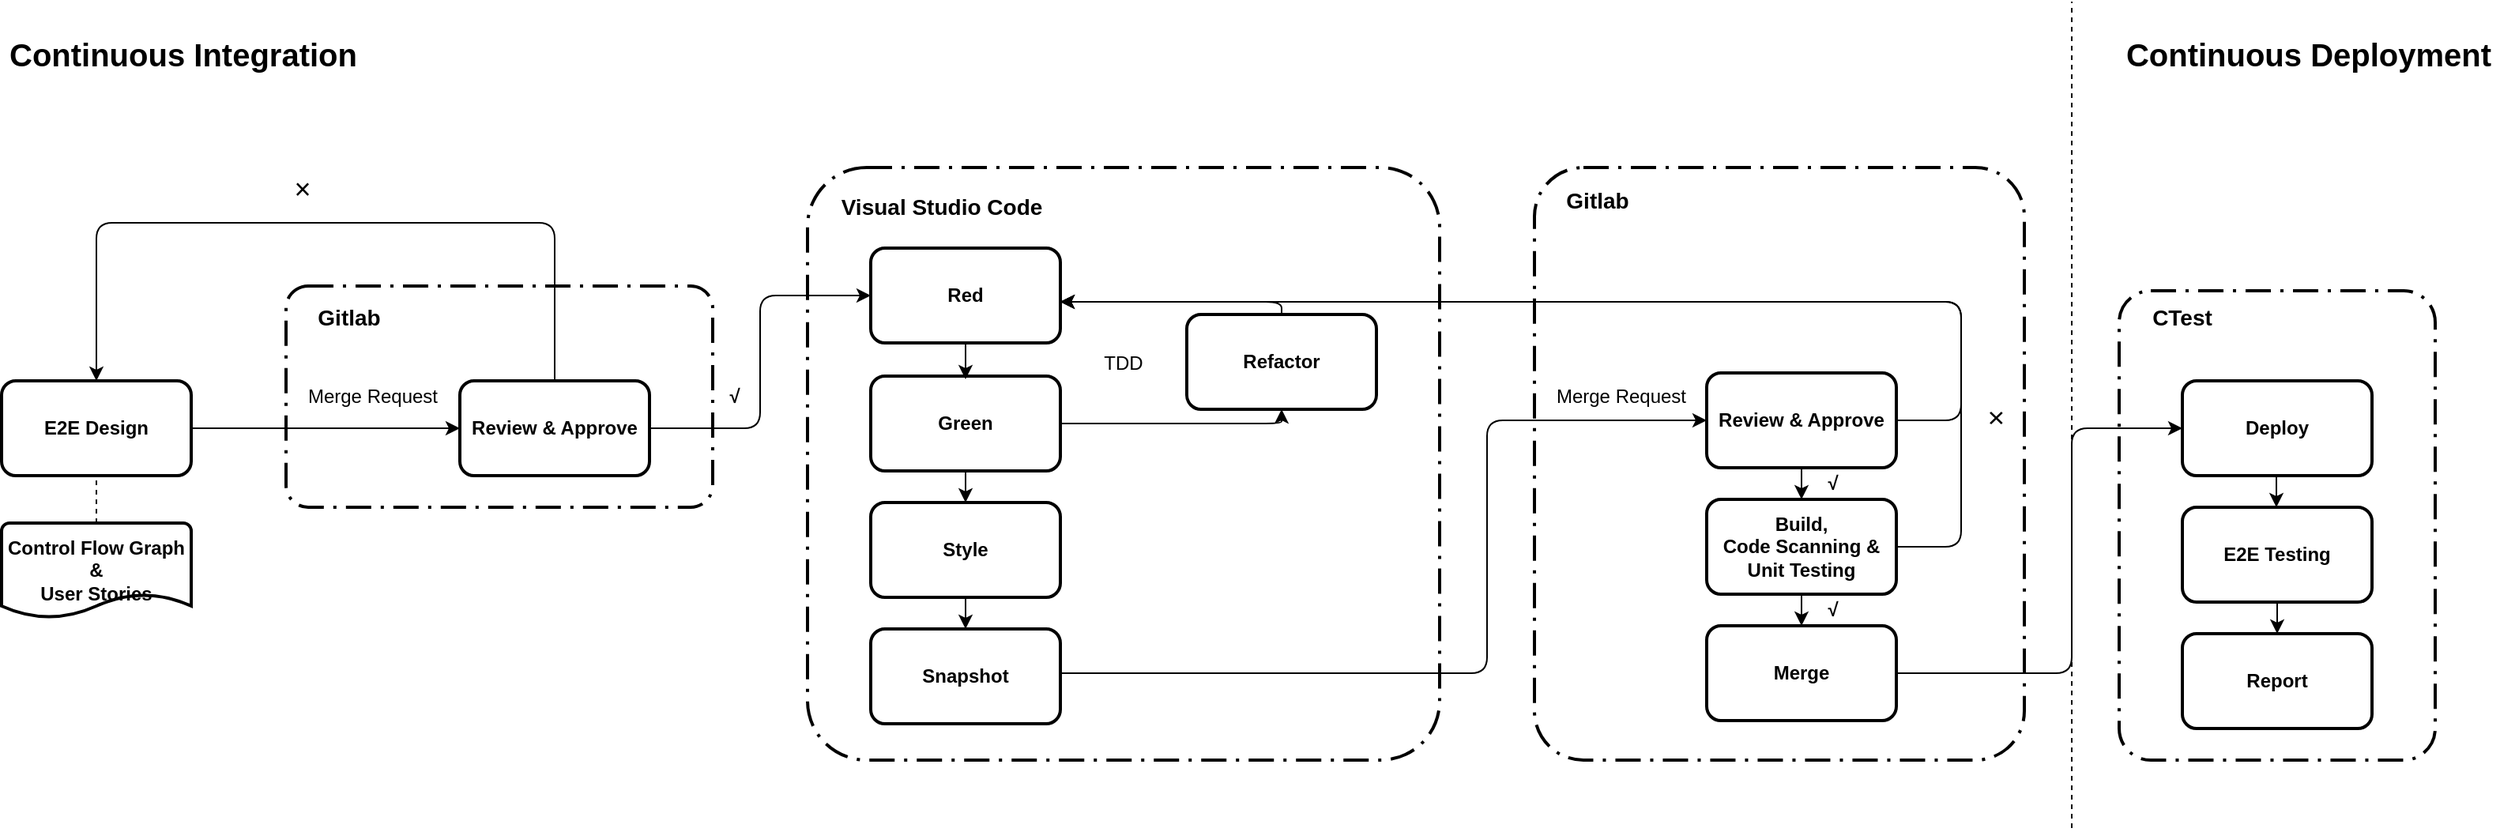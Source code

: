 <mxfile version="14.4.4" type="github" pages="2"><diagram name="第 1 页" id="Mjh7Zq4Q9NWrpGFFPOIU"><mxGraphModel dx="2066" dy="1119" grid="1" gridSize="10" guides="1" tooltips="1" connect="1" arrows="1" fold="1" page="1" pageScale="1" pageWidth="413" pageHeight="291" math="0" shadow="0"><root><mxCell id="0"/><mxCell id="1" parent="0"/><mxCell id="wL68jLW9mCfYWidtdzE7-35" value="" style="rounded=1;arcSize=10;dashed=1;strokeColor=#000000;fillColor=none;gradientColor=none;dashPattern=8 3 1 3;strokeWidth=2;sketch=0;" parent="1" vertex="1"><mxGeometry x="550" y="275" width="400" height="375" as="geometry"/></mxCell><mxCell id="wL68jLW9mCfYWidtdzE7-59" value="" style="rounded=1;arcSize=10;dashed=1;strokeColor=#000000;fillColor=none;gradientColor=none;dashPattern=8 3 1 3;strokeWidth=2;sketch=0;" parent="1" vertex="1"><mxGeometry x="1380" y="353" width="200" height="297" as="geometry"/></mxCell><mxCell id="wL68jLW9mCfYWidtdzE7-33" value="" style="rounded=1;arcSize=10;dashed=1;strokeColor=#000000;fillColor=none;gradientColor=none;dashPattern=8 3 1 3;strokeWidth=2;sketch=0;" parent="1" vertex="1"><mxGeometry x="220" y="350" width="270" height="140" as="geometry"/></mxCell><mxCell id="wL68jLW9mCfYWidtdzE7-45" value="" style="rounded=1;arcSize=10;dashed=1;strokeColor=#000000;fillColor=none;gradientColor=none;dashPattern=8 3 1 3;strokeWidth=2;sketch=0;" parent="1" vertex="1"><mxGeometry x="1010" y="275" width="310" height="375" as="geometry"/></mxCell><mxCell id="7sA82I2yNGj9qkQ9EEGA-17" value="" style="edgeStyle=elbowEdgeStyle;elbow=vertical;endArrow=classic;html=1;exitX=0.5;exitY=0;exitDx=0;exitDy=0;entryX=0.5;entryY=0;entryDx=0;entryDy=0;" parent="1" source="wL68jLW9mCfYWidtdzE7-2" target="7sA82I2yNGj9qkQ9EEGA-32" edge="1"><mxGeometry width="50" height="50" relative="1" as="geometry"><mxPoint x="550" y="410" as="sourcePoint"/><mxPoint x="180" y="410" as="targetPoint"/><Array as="points"><mxPoint x="250" y="310"/></Array></mxGeometry></mxCell><mxCell id="7sA82I2yNGj9qkQ9EEGA-32" value="&lt;b&gt;E2E Design&lt;/b&gt;" style="rounded=1;whiteSpace=wrap;html=1;sketch=0;strokeWidth=2;fillColor=none;" parent="1" vertex="1"><mxGeometry x="40" y="410" width="120" height="60" as="geometry"/></mxCell><mxCell id="wL68jLW9mCfYWidtdzE7-2" value="&lt;b&gt;Review &amp;amp; Approve&lt;/b&gt;" style="rounded=1;whiteSpace=wrap;html=1;sketch=0;strokeWidth=2;fillColor=none;" parent="1" vertex="1"><mxGeometry x="330" y="410" width="120" height="60" as="geometry"/></mxCell><mxCell id="wL68jLW9mCfYWidtdzE7-3" value="Merge Request" style="text;html=1;strokeColor=none;fillColor=none;align=center;verticalAlign=middle;whiteSpace=wrap;rounded=0;sketch=0;" parent="1" vertex="1"><mxGeometry x="230" y="410" width="90" height="20" as="geometry"/></mxCell><mxCell id="wL68jLW9mCfYWidtdzE7-11" value="&lt;font style=&quot;font-size: 18px&quot;&gt;×&lt;/font&gt;" style="text;html=1;align=center;verticalAlign=middle;resizable=0;points=[];autosize=1;" parent="1" vertex="1"><mxGeometry x="215" y="279" width="30" height="20" as="geometry"/></mxCell><mxCell id="wL68jLW9mCfYWidtdzE7-12" value="&lt;b&gt;Green&lt;/b&gt;" style="rounded=1;whiteSpace=wrap;html=1;sketch=0;strokeWidth=2;fillColor=none;" parent="1" vertex="1"><mxGeometry x="590" y="407" width="120" height="60" as="geometry"/></mxCell><mxCell id="wL68jLW9mCfYWidtdzE7-13" value="&lt;b&gt;Refactor&lt;/b&gt;" style="rounded=1;whiteSpace=wrap;html=1;sketch=0;strokeWidth=2;fillColor=none;" parent="1" vertex="1"><mxGeometry x="790" y="368" width="120" height="60" as="geometry"/></mxCell><mxCell id="wL68jLW9mCfYWidtdzE7-16" value="&lt;b&gt;Red&lt;/b&gt;" style="rounded=1;whiteSpace=wrap;html=1;sketch=0;strokeWidth=2;fillColor=none;" parent="1" vertex="1"><mxGeometry x="590" y="326" width="120" height="60" as="geometry"/></mxCell><mxCell id="wL68jLW9mCfYWidtdzE7-18" value="" style="edgeStyle=segmentEdgeStyle;endArrow=classic;html=1;" parent="1" edge="1"><mxGeometry width="50" height="50" relative="1" as="geometry"><mxPoint x="650" y="385" as="sourcePoint"/><mxPoint x="650" y="409" as="targetPoint"/><Array as="points"><mxPoint x="650" y="399"/><mxPoint x="650" y="399"/></Array></mxGeometry></mxCell><mxCell id="wL68jLW9mCfYWidtdzE7-25" value="&lt;b&gt;Build,&lt;br&gt;Code Scanning &amp;amp; Unit Testing&lt;br&gt;&lt;/b&gt;" style="rounded=1;whiteSpace=wrap;html=1;sketch=0;strokeWidth=2;fillColor=none;" parent="1" vertex="1"><mxGeometry x="1119" y="485" width="120" height="60" as="geometry"/></mxCell><mxCell id="wL68jLW9mCfYWidtdzE7-29" value="Merge Request" style="text;html=1;strokeColor=none;fillColor=none;align=center;verticalAlign=middle;whiteSpace=wrap;rounded=0;sketch=0;" parent="1" vertex="1"><mxGeometry x="1020" y="410" width="90" height="20" as="geometry"/></mxCell><mxCell id="wL68jLW9mCfYWidtdzE7-34" value="&lt;b&gt;&lt;font style=&quot;font-size: 14px&quot;&gt;Gitlab&lt;/font&gt;&lt;/b&gt;" style="text;html=1;strokeColor=none;fillColor=none;align=center;verticalAlign=middle;whiteSpace=wrap;rounded=0;sketch=0;" parent="1" vertex="1"><mxGeometry x="240" y="360" width="40" height="20" as="geometry"/></mxCell><mxCell id="wL68jLW9mCfYWidtdzE7-36" value="&lt;b&gt;&lt;font style=&quot;font-size: 14px&quot;&gt;Visual Studio Code&lt;/font&gt;&lt;/b&gt;" style="text;html=1;strokeColor=none;fillColor=none;align=center;verticalAlign=middle;whiteSpace=wrap;rounded=0;sketch=0;" parent="1" vertex="1"><mxGeometry x="570" y="290" width="130" height="20" as="geometry"/></mxCell><mxCell id="wL68jLW9mCfYWidtdzE7-37" value="TDD" style="text;html=1;strokeColor=none;fillColor=none;align=center;verticalAlign=middle;whiteSpace=wrap;rounded=0;sketch=0;" parent="1" vertex="1"><mxGeometry x="730" y="389" width="40" height="20" as="geometry"/></mxCell><mxCell id="wL68jLW9mCfYWidtdzE7-40" value="&lt;b&gt;Review &amp;amp; Approve&lt;/b&gt;" style="rounded=1;whiteSpace=wrap;html=1;sketch=0;strokeWidth=2;fillColor=none;" parent="1" vertex="1"><mxGeometry x="1119" y="405" width="120" height="60" as="geometry"/></mxCell><mxCell id="wL68jLW9mCfYWidtdzE7-41" value="&lt;b&gt;Merge&lt;/b&gt;" style="rounded=1;whiteSpace=wrap;html=1;sketch=0;strokeWidth=2;fillColor=none;" parent="1" vertex="1"><mxGeometry x="1119" y="565" width="120" height="60" as="geometry"/></mxCell><mxCell id="wL68jLW9mCfYWidtdzE7-42" value="" style="endArrow=classic;html=1;exitX=0.5;exitY=1;exitDx=0;exitDy=0;" parent="1" source="wL68jLW9mCfYWidtdzE7-40" target="wL68jLW9mCfYWidtdzE7-25" edge="1"><mxGeometry width="50" height="50" relative="1" as="geometry"><mxPoint x="1389" y="305" as="sourcePoint"/><mxPoint x="1439" y="255" as="targetPoint"/></mxGeometry></mxCell><mxCell id="wL68jLW9mCfYWidtdzE7-44" value="" style="endArrow=classic;html=1;exitX=0.5;exitY=1;exitDx=0;exitDy=0;" parent="1" source="wL68jLW9mCfYWidtdzE7-25" target="wL68jLW9mCfYWidtdzE7-41" edge="1"><mxGeometry width="50" height="50" relative="1" as="geometry"><mxPoint x="1509" y="315" as="sourcePoint"/><mxPoint x="1559" y="265" as="targetPoint"/></mxGeometry></mxCell><mxCell id="wL68jLW9mCfYWidtdzE7-46" value="" style="endArrow=classic;html=1;exitX=1;exitY=0.5;exitDx=0;exitDy=0;entryX=0;entryY=0.5;entryDx=0;entryDy=0;" parent="1" source="7sA82I2yNGj9qkQ9EEGA-32" target="wL68jLW9mCfYWidtdzE7-2" edge="1"><mxGeometry width="50" height="50" relative="1" as="geometry"><mxPoint x="160" y="440" as="sourcePoint"/><mxPoint x="355" y="440" as="targetPoint"/></mxGeometry></mxCell><mxCell id="wL68jLW9mCfYWidtdzE7-51" value="&lt;font style=&quot;font-size: 18px&quot;&gt;×&lt;/font&gt;" style="text;html=1;align=center;verticalAlign=middle;resizable=0;points=[];autosize=1;rotation=90;" parent="1" vertex="1"><mxGeometry x="1287" y="423" width="30" height="20" as="geometry"/></mxCell><mxCell id="wL68jLW9mCfYWidtdzE7-52" value="&lt;b&gt;&lt;font style=&quot;font-size: 14px&quot;&gt;Gitlab&lt;/font&gt;&lt;/b&gt;" style="text;html=1;strokeColor=none;fillColor=none;align=center;verticalAlign=middle;whiteSpace=wrap;rounded=0;sketch=0;" parent="1" vertex="1"><mxGeometry x="1030" y="286" width="40" height="20" as="geometry"/></mxCell><mxCell id="wL68jLW9mCfYWidtdzE7-53" value="&lt;b&gt;E2E Testing&lt;/b&gt;" style="rounded=1;whiteSpace=wrap;html=1;sketch=0;strokeWidth=2;fillColor=none;" parent="1" vertex="1"><mxGeometry x="1420" y="490" width="120" height="60" as="geometry"/></mxCell><mxCell id="wL68jLW9mCfYWidtdzE7-54" value="&lt;b&gt;Deploy&lt;/b&gt;" style="rounded=1;whiteSpace=wrap;html=1;sketch=0;strokeWidth=2;fillColor=none;" parent="1" vertex="1"><mxGeometry x="1420" y="410" width="120" height="60" as="geometry"/></mxCell><mxCell id="wL68jLW9mCfYWidtdzE7-55" value="&lt;b&gt;&lt;font style=&quot;font-size: 12px&quot;&gt;√&lt;/font&gt;&lt;/b&gt;" style="text;html=1;strokeColor=none;fillColor=none;align=center;verticalAlign=middle;whiteSpace=wrap;rounded=0;sketch=0;" parent="1" vertex="1"><mxGeometry x="1179" y="465" width="40" height="20" as="geometry"/></mxCell><mxCell id="wL68jLW9mCfYWidtdzE7-56" value="&lt;b&gt;&lt;font style=&quot;font-size: 12px&quot;&gt;√&lt;/font&gt;&lt;/b&gt;" style="text;html=1;strokeColor=none;fillColor=none;align=center;verticalAlign=middle;whiteSpace=wrap;rounded=0;sketch=0;" parent="1" vertex="1"><mxGeometry x="1179" y="545" width="40" height="20" as="geometry"/></mxCell><mxCell id="wL68jLW9mCfYWidtdzE7-60" value="&lt;b&gt;&lt;font style=&quot;font-size: 14px&quot;&gt;CTest&lt;/font&gt;&lt;/b&gt;" style="text;html=1;strokeColor=none;fillColor=none;align=center;verticalAlign=middle;whiteSpace=wrap;rounded=0;sketch=0;" parent="1" vertex="1"><mxGeometry x="1400" y="360" width="40" height="20" as="geometry"/></mxCell><mxCell id="wL68jLW9mCfYWidtdzE7-63" value="&lt;font style=&quot;font-size: 20px&quot;&gt;&lt;b&gt;Continuous Integration&lt;/b&gt;&lt;/font&gt;" style="text;html=1;strokeColor=none;fillColor=none;align=center;verticalAlign=middle;whiteSpace=wrap;rounded=0;sketch=0;" parent="1" vertex="1"><mxGeometry x="40" y="193" width="230" height="20" as="geometry"/></mxCell><mxCell id="wL68jLW9mCfYWidtdzE7-64" value="&lt;font style=&quot;font-size: 20px&quot;&gt;&lt;b&gt;Continuous Deployment&lt;/b&gt;&lt;/font&gt;" style="text;html=1;strokeColor=none;fillColor=none;align=center;verticalAlign=middle;whiteSpace=wrap;rounded=0;sketch=0;" parent="1" vertex="1"><mxGeometry x="1380" y="193" width="240" height="20" as="geometry"/></mxCell><mxCell id="wL68jLW9mCfYWidtdzE7-65" value="" style="endArrow=classic;html=1;" parent="1" edge="1"><mxGeometry width="50" height="50" relative="1" as="geometry"><mxPoint x="1479.5" y="470" as="sourcePoint"/><mxPoint x="1479.5" y="490" as="targetPoint"/><Array as="points"/></mxGeometry></mxCell><mxCell id="wL68jLW9mCfYWidtdzE7-66" value="" style="edgeStyle=elbowEdgeStyle;elbow=horizontal;endArrow=classic;html=1;exitX=1;exitY=0.5;exitDx=0;exitDy=0;entryX=0;entryY=0.5;entryDx=0;entryDy=0;" parent="1" source="wL68jLW9mCfYWidtdzE7-2" target="wL68jLW9mCfYWidtdzE7-16" edge="1"><mxGeometry width="50" height="50" relative="1" as="geometry"><mxPoint x="500" y="470" as="sourcePoint"/><mxPoint x="550" y="420" as="targetPoint"/></mxGeometry></mxCell><mxCell id="wL68jLW9mCfYWidtdzE7-67" value="&lt;b&gt;&lt;font style=&quot;font-size: 12px&quot;&gt;√&lt;/font&gt;&lt;/b&gt;" style="text;html=1;strokeColor=none;fillColor=none;align=center;verticalAlign=middle;whiteSpace=wrap;rounded=0;sketch=0;" parent="1" vertex="1"><mxGeometry x="484" y="410" width="40" height="20" as="geometry"/></mxCell><mxCell id="wL68jLW9mCfYWidtdzE7-73" value="" style="edgeStyle=segmentEdgeStyle;endArrow=classic;html=1;entryX=0.5;entryY=1;entryDx=0;entryDy=0;exitX=1;exitY=0.5;exitDx=0;exitDy=0;" parent="1" source="wL68jLW9mCfYWidtdzE7-12" target="wL68jLW9mCfYWidtdzE7-13" edge="1"><mxGeometry width="50" height="50" relative="1" as="geometry"><mxPoint x="820" y="580" as="sourcePoint"/><mxPoint x="870" y="530" as="targetPoint"/></mxGeometry></mxCell><mxCell id="wL68jLW9mCfYWidtdzE7-74" value="&lt;b&gt;Style&lt;/b&gt;" style="rounded=1;whiteSpace=wrap;html=1;sketch=0;strokeWidth=2;fillColor=none;" parent="1" vertex="1"><mxGeometry x="590" y="487" width="120" height="60" as="geometry"/></mxCell><mxCell id="wL68jLW9mCfYWidtdzE7-76" value="&lt;b&gt;Snapshot&lt;/b&gt;" style="rounded=1;whiteSpace=wrap;html=1;sketch=0;strokeWidth=2;fillColor=none;" parent="1" vertex="1"><mxGeometry x="590" y="567" width="120" height="60" as="geometry"/></mxCell><mxCell id="wL68jLW9mCfYWidtdzE7-82" value="" style="edgeStyle=segmentEdgeStyle;endArrow=classic;html=1;" parent="1" edge="1"><mxGeometry width="50" height="50" relative="1" as="geometry"><mxPoint x="650" y="467" as="sourcePoint"/><mxPoint x="650" y="487" as="targetPoint"/><Array as="points"><mxPoint x="650" y="487"/></Array></mxGeometry></mxCell><mxCell id="wL68jLW9mCfYWidtdzE7-84" value="" style="edgeStyle=segmentEdgeStyle;endArrow=classic;html=1;exitX=0.5;exitY=1;exitDx=0;exitDy=0;" parent="1" source="wL68jLW9mCfYWidtdzE7-74" edge="1"><mxGeometry width="50" height="50" relative="1" as="geometry"><mxPoint x="660" y="547" as="sourcePoint"/><mxPoint x="650" y="567" as="targetPoint"/><Array as="points"><mxPoint x="650" y="567"/></Array></mxGeometry></mxCell><mxCell id="wL68jLW9mCfYWidtdzE7-85" value="" style="edgeStyle=elbowEdgeStyle;elbow=horizontal;endArrow=classic;html=1;" parent="1" target="wL68jLW9mCfYWidtdzE7-40" edge="1"><mxGeometry width="50" height="50" relative="1" as="geometry"><mxPoint x="710" y="595" as="sourcePoint"/><mxPoint x="860" y="580" as="targetPoint"/><Array as="points"><mxPoint x="980" y="520"/></Array></mxGeometry></mxCell><mxCell id="wL68jLW9mCfYWidtdzE7-86" value="" style="edgeStyle=elbowEdgeStyle;elbow=horizontal;endArrow=classic;html=1;exitX=1;exitY=0.5;exitDx=0;exitDy=0;" parent="1" source="wL68jLW9mCfYWidtdzE7-40" edge="1"><mxGeometry width="50" height="50" relative="1" as="geometry"><mxPoint x="1300" y="450" as="sourcePoint"/><mxPoint x="710" y="360" as="targetPoint"/><Array as="points"><mxPoint x="1280" y="420"/></Array></mxGeometry></mxCell><mxCell id="wL68jLW9mCfYWidtdzE7-87" value="" style="edgeStyle=elbowEdgeStyle;elbow=horizontal;endArrow=classic;html=1;exitX=1;exitY=0.5;exitDx=0;exitDy=0;" parent="1" source="wL68jLW9mCfYWidtdzE7-25" edge="1"><mxGeometry width="50" height="50" relative="1" as="geometry"><mxPoint x="1250" y="450" as="sourcePoint"/><mxPoint x="710" y="360" as="targetPoint"/><Array as="points"><mxPoint x="1280" y="440"/></Array></mxGeometry></mxCell><mxCell id="wL68jLW9mCfYWidtdzE7-88" value="" style="edgeStyle=elbowEdgeStyle;elbow=horizontal;endArrow=classic;html=1;exitX=1;exitY=0.5;exitDx=0;exitDy=0;entryX=0;entryY=0.5;entryDx=0;entryDy=0;" parent="1" source="wL68jLW9mCfYWidtdzE7-41" target="wL68jLW9mCfYWidtdzE7-54" edge="1"><mxGeometry width="50" height="50" relative="1" as="geometry"><mxPoint x="1290" y="620" as="sourcePoint"/><mxPoint x="1340" y="570" as="targetPoint"/><Array as="points"><mxPoint x="1350" y="520"/></Array></mxGeometry></mxCell><mxCell id="wL68jLW9mCfYWidtdzE7-89" value="&lt;b&gt;Report&lt;/b&gt;" style="rounded=1;whiteSpace=wrap;html=1;sketch=0;strokeWidth=2;fillColor=none;" parent="1" vertex="1"><mxGeometry x="1420" y="570" width="120" height="60" as="geometry"/></mxCell><mxCell id="wL68jLW9mCfYWidtdzE7-90" value="" style="endArrow=classic;html=1;exitX=0.5;exitY=1;exitDx=0;exitDy=0;" parent="1" source="wL68jLW9mCfYWidtdzE7-53" target="wL68jLW9mCfYWidtdzE7-89" edge="1"><mxGeometry width="50" height="50" relative="1" as="geometry"><mxPoint x="1489.5" y="480" as="sourcePoint"/><mxPoint x="1489.5" y="500" as="targetPoint"/><Array as="points"/></mxGeometry></mxCell><mxCell id="wL68jLW9mCfYWidtdzE7-91" value="" style="endArrow=none;dashed=1;html=1;" parent="1" edge="1"><mxGeometry width="50" height="50" relative="1" as="geometry"><mxPoint x="1350" y="693" as="sourcePoint"/><mxPoint x="1350" y="170" as="targetPoint"/></mxGeometry></mxCell><mxCell id="wL68jLW9mCfYWidtdzE7-97" value="" style="edgeStyle=segmentEdgeStyle;endArrow=classic;html=1;entryX=1;entryY=0.5;entryDx=0;entryDy=0;exitX=0.5;exitY=0;exitDx=0;exitDy=0;" parent="1" source="wL68jLW9mCfYWidtdzE7-13" edge="1"><mxGeometry width="50" height="50" relative="1" as="geometry"><mxPoint x="850" y="365" as="sourcePoint"/><mxPoint x="710" y="360" as="targetPoint"/><Array as="points"><mxPoint x="850" y="360"/></Array></mxGeometry></mxCell><mxCell id="feBZo_a4GNZDvNxQ1sP--1" value="&lt;b&gt;Control Flow Graph &amp;amp;&lt;br&gt;User Stories&lt;/b&gt;" style="strokeWidth=2;html=1;shape=mxgraph.flowchart.document2;whiteSpace=wrap;size=0.25;" vertex="1" parent="1"><mxGeometry x="40" y="500" width="120" height="60" as="geometry"/></mxCell><mxCell id="feBZo_a4GNZDvNxQ1sP--2" value="" style="endArrow=none;dashed=1;html=1;entryX=0.5;entryY=1;entryDx=0;entryDy=0;" edge="1" parent="1" source="feBZo_a4GNZDvNxQ1sP--1" target="7sA82I2yNGj9qkQ9EEGA-32"><mxGeometry width="50" height="50" relative="1" as="geometry"><mxPoint x="300" y="650" as="sourcePoint"/><mxPoint x="350" y="600" as="targetPoint"/></mxGeometry></mxCell></root></mxGraphModel></diagram><diagram name="第 2 页" id="-zc6v7fmUTJ1vVVgY43O"><mxGraphModel dx="2066" dy="1062" grid="1" gridSize="10" guides="1" tooltips="1" connect="1" arrows="1" fold="1" page="1" pageScale="1" pageWidth="1654" pageHeight="1169" math="0" shadow="0">&#xa;      <root>&#xa;        <mxCell id="I9quofNEpU8VXG3aymKs-0"/>&#xa;        <mxCell id="I9quofNEpU8VXG3aymKs-1" parent="I9quofNEpU8VXG3aymKs-0"/>&#xa;        <mxCell id="I9quofNEpU8VXG3aymKs-272" value="" style="shape=table;html=1;whiteSpace=wrap;startSize=0;container=1;collapsible=0;childLayout=tableLayout;fillColor=none;" parent="I9quofNEpU8VXG3aymKs-1" vertex="1">&#xa;          <mxGeometry x="140" y="132" width="940" height="608" as="geometry"/>&#xa;        </mxCell>&#xa;        <mxCell id="I9quofNEpU8VXG3aymKs-273" value="" style="shape=partialRectangle;html=1;whiteSpace=wrap;collapsible=0;dropTarget=0;pointerEvents=0;fillColor=none;top=0;left=0;bottom=0;right=0;points=[[0,0.5],[1,0.5]];portConstraint=eastwest;" parent="I9quofNEpU8VXG3aymKs-272" vertex="1">&#xa;          <mxGeometry width="940" height="28" as="geometry"/>&#xa;        </mxCell>&#xa;        <mxCell id="I9quofNEpU8VXG3aymKs-274" value="" style="shape=partialRectangle;html=1;whiteSpace=wrap;connectable=0;overflow=hidden;fillColor=none;top=0;left=0;bottom=0;right=0;" parent="I9quofNEpU8VXG3aymKs-273" vertex="1">&#xa;          <mxGeometry width="20" height="28" as="geometry"/>&#xa;        </mxCell>&#xa;        <mxCell id="I9quofNEpU8VXG3aymKs-275" value="顺序结构" style="shape=partialRectangle;html=1;whiteSpace=wrap;connectable=0;overflow=hidden;fillColor=none;top=0;left=0;bottom=0;right=0;" parent="I9quofNEpU8VXG3aymKs-273" vertex="1">&#xa;          <mxGeometry x="20" width="160" height="28" as="geometry"/>&#xa;        </mxCell>&#xa;        <mxCell id="I9quofNEpU8VXG3aymKs-276" value="分支结构" style="shape=partialRectangle;html=1;whiteSpace=wrap;connectable=0;overflow=hidden;fillColor=none;top=0;left=0;bottom=0;right=0;" parent="I9quofNEpU8VXG3aymKs-273" vertex="1">&#xa;          <mxGeometry x="180" width="320" height="28" as="geometry"/>&#xa;        </mxCell>&#xa;        <mxCell id="I9quofNEpU8VXG3aymKs-277" value="当型循环" style="shape=partialRectangle;html=1;whiteSpace=wrap;connectable=0;overflow=hidden;fillColor=none;top=0;left=0;bottom=0;right=0;" parent="I9quofNEpU8VXG3aymKs-273" vertex="1">&#xa;          <mxGeometry x="500" width="240" height="28" as="geometry"/>&#xa;        </mxCell>&#xa;        <mxCell id="I9quofNEpU8VXG3aymKs-278" value="直到型循环" style="shape=partialRectangle;html=1;whiteSpace=wrap;connectable=0;overflow=hidden;fillColor=none;top=0;left=0;bottom=0;right=0;" parent="I9quofNEpU8VXG3aymKs-273" vertex="1">&#xa;          <mxGeometry x="740" width="200" height="28" as="geometry"/>&#xa;        </mxCell>&#xa;        <mxCell id="I9quofNEpU8VXG3aymKs-279" value="" style="shape=partialRectangle;html=1;whiteSpace=wrap;collapsible=0;dropTarget=0;pointerEvents=0;fillColor=none;top=0;left=0;bottom=0;right=0;points=[[0,0.5],[1,0.5]];portConstraint=eastwest;" parent="I9quofNEpU8VXG3aymKs-272" vertex="1">&#xa;          <mxGeometry y="28" width="940" height="250" as="geometry"/>&#xa;        </mxCell>&#xa;        <mxCell id="I9quofNEpU8VXG3aymKs-280" value="控制流图" style="shape=partialRectangle;html=1;whiteSpace=wrap;connectable=0;overflow=hidden;fillColor=none;top=0;left=0;bottom=0;right=0;" parent="I9quofNEpU8VXG3aymKs-279" vertex="1">&#xa;          <mxGeometry width="20" height="250" as="geometry"/>&#xa;        </mxCell>&#xa;        <mxCell id="I9quofNEpU8VXG3aymKs-281" value="" style="shape=partialRectangle;html=1;whiteSpace=wrap;connectable=0;overflow=hidden;fillColor=none;top=0;left=0;bottom=0;right=0;" parent="I9quofNEpU8VXG3aymKs-279" vertex="1">&#xa;          <mxGeometry x="20" width="160" height="250" as="geometry"/>&#xa;        </mxCell>&#xa;        <mxCell id="I9quofNEpU8VXG3aymKs-282" value="" style="shape=partialRectangle;html=1;whiteSpace=wrap;connectable=0;overflow=hidden;fillColor=none;top=0;left=0;bottom=0;right=0;" parent="I9quofNEpU8VXG3aymKs-279" vertex="1">&#xa;          <mxGeometry x="180" width="320" height="250" as="geometry"/>&#xa;        </mxCell>&#xa;        <mxCell id="I9quofNEpU8VXG3aymKs-283" value="" style="shape=partialRectangle;html=1;whiteSpace=wrap;connectable=0;overflow=hidden;fillColor=none;top=0;left=0;bottom=0;right=0;" parent="I9quofNEpU8VXG3aymKs-279" vertex="1">&#xa;          <mxGeometry x="500" width="240" height="250" as="geometry"/>&#xa;        </mxCell>&#xa;        <mxCell id="I9quofNEpU8VXG3aymKs-284" value="" style="shape=partialRectangle;html=1;whiteSpace=wrap;connectable=0;overflow=hidden;fillColor=none;top=0;left=0;bottom=0;right=0;" parent="I9quofNEpU8VXG3aymKs-279" vertex="1">&#xa;          <mxGeometry x="740" width="200" height="250" as="geometry"/>&#xa;        </mxCell>&#xa;        <mxCell id="I9quofNEpU8VXG3aymKs-285" value="" style="shape=partialRectangle;html=1;whiteSpace=wrap;collapsible=0;dropTarget=0;pointerEvents=0;fillColor=none;top=0;left=0;bottom=0;right=0;points=[[0,0.5],[1,0.5]];portConstraint=eastwest;" parent="I9quofNEpU8VXG3aymKs-272" vertex="1">&#xa;          <mxGeometry y="278" width="940" height="330" as="geometry"/>&#xa;        </mxCell>&#xa;        <mxCell id="I9quofNEpU8VXG3aymKs-286" value="流程图" style="shape=partialRectangle;html=1;whiteSpace=wrap;connectable=0;overflow=hidden;fillColor=none;top=0;left=0;bottom=0;right=0;" parent="I9quofNEpU8VXG3aymKs-285" vertex="1">&#xa;          <mxGeometry width="20" height="330" as="geometry"/>&#xa;        </mxCell>&#xa;        <mxCell id="I9quofNEpU8VXG3aymKs-287" value="" style="shape=partialRectangle;html=1;whiteSpace=wrap;connectable=0;overflow=hidden;fillColor=none;top=0;left=0;bottom=0;right=0;" parent="I9quofNEpU8VXG3aymKs-285" vertex="1">&#xa;          <mxGeometry x="20" width="160" height="330" as="geometry"/>&#xa;        </mxCell>&#xa;        <mxCell id="I9quofNEpU8VXG3aymKs-288" value="" style="shape=partialRectangle;html=1;whiteSpace=wrap;connectable=0;overflow=hidden;fillColor=none;top=0;left=0;bottom=0;right=0;" parent="I9quofNEpU8VXG3aymKs-285" vertex="1">&#xa;          <mxGeometry x="180" width="320" height="330" as="geometry"/>&#xa;        </mxCell>&#xa;        <mxCell id="I9quofNEpU8VXG3aymKs-289" value="" style="shape=partialRectangle;html=1;whiteSpace=wrap;connectable=0;overflow=hidden;fillColor=none;top=0;left=0;bottom=0;right=0;" parent="I9quofNEpU8VXG3aymKs-285" vertex="1">&#xa;          <mxGeometry x="500" width="240" height="330" as="geometry"/>&#xa;        </mxCell>&#xa;        <mxCell id="I9quofNEpU8VXG3aymKs-290" value="" style="shape=partialRectangle;html=1;whiteSpace=wrap;connectable=0;overflow=hidden;fillColor=none;top=0;left=0;bottom=0;right=0;" parent="I9quofNEpU8VXG3aymKs-285" vertex="1">&#xa;          <mxGeometry x="740" width="200" height="330" as="geometry"/>&#xa;        </mxCell>&#xa;        <mxCell id="I9quofNEpU8VXG3aymKs-147" value="" style="ellipse;whiteSpace=wrap;html=1;aspect=fixed;strokeWidth=2;" parent="I9quofNEpU8VXG3aymKs-1" vertex="1">&#xa;          <mxGeometry x="225" y="220.5" width="30" height="30" as="geometry"/>&#xa;        </mxCell>&#xa;        <mxCell id="I9quofNEpU8VXG3aymKs-148" value="" style="ellipse;whiteSpace=wrap;html=1;aspect=fixed;strokeWidth=2;" parent="I9quofNEpU8VXG3aymKs-1" vertex="1">&#xa;          <mxGeometry x="225" y="270.5" width="30" height="30" as="geometry"/>&#xa;        </mxCell>&#xa;        <mxCell id="I9quofNEpU8VXG3aymKs-151" value="" style="endArrow=classic;html=1;exitX=0.5;exitY=1;exitDx=0;exitDy=0;entryX=0.5;entryY=0;entryDx=0;entryDy=0;" parent="I9quofNEpU8VXG3aymKs-1" source="I9quofNEpU8VXG3aymKs-148" edge="1">&#xa;          <mxGeometry width="50" height="50" relative="1" as="geometry">&#xa;            <mxPoint x="475" y="240.5" as="sourcePoint"/>&#xa;            <mxPoint x="240" y="320.5" as="targetPoint"/>&#xa;          </mxGeometry>&#xa;        </mxCell>&#xa;        <mxCell id="I9quofNEpU8VXG3aymKs-152" value="" style="endArrow=classic;html=1;exitX=0.5;exitY=1;exitDx=0;exitDy=0;" parent="I9quofNEpU8VXG3aymKs-1" source="I9quofNEpU8VXG3aymKs-147" target="I9quofNEpU8VXG3aymKs-148" edge="1">&#xa;          <mxGeometry width="50" height="50" relative="1" as="geometry">&#xa;            <mxPoint x="266" y="240.5" as="sourcePoint"/>&#xa;            <mxPoint x="335" y="110.5" as="targetPoint"/>&#xa;          </mxGeometry>&#xa;        </mxCell>&#xa;        <mxCell id="I9quofNEpU8VXG3aymKs-153" value="" style="rounded=0;whiteSpace=wrap;html=1;strokeWidth=2;" parent="I9quofNEpU8VXG3aymKs-1" vertex="1">&#xa;          <mxGeometry x="200" y="472" width="80" height="30" as="geometry"/>&#xa;        </mxCell>&#xa;        <mxCell id="I9quofNEpU8VXG3aymKs-154" value="" style="rounded=0;whiteSpace=wrap;html=1;strokeWidth=2;" parent="I9quofNEpU8VXG3aymKs-1" vertex="1">&#xa;          <mxGeometry x="200" y="522" width="80" height="30" as="geometry"/>&#xa;        </mxCell>&#xa;        <mxCell id="I9quofNEpU8VXG3aymKs-156" value="" style="endArrow=classic;html=1;exitX=0.5;exitY=1;exitDx=0;exitDy=0;entryX=0.5;entryY=0;entryDx=0;entryDy=0;" parent="I9quofNEpU8VXG3aymKs-1" source="I9quofNEpU8VXG3aymKs-153" target="I9quofNEpU8VXG3aymKs-154" edge="1">&#xa;          <mxGeometry width="50" height="50" relative="1" as="geometry">&#xa;            <mxPoint x="260" y="562" as="sourcePoint"/>&#xa;            <mxPoint x="241" y="517" as="targetPoint"/>&#xa;          </mxGeometry>&#xa;        </mxCell>&#xa;        <mxCell id="I9quofNEpU8VXG3aymKs-157" value="" style="endArrow=classic;html=1;exitX=0.5;exitY=1;exitDx=0;exitDy=0;" parent="I9quofNEpU8VXG3aymKs-1" source="I9quofNEpU8VXG3aymKs-154" edge="1">&#xa;          <mxGeometry width="50" height="50" relative="1" as="geometry">&#xa;            <mxPoint x="259.5" y="592" as="sourcePoint"/>&#xa;            <mxPoint x="240" y="572" as="targetPoint"/>&#xa;          </mxGeometry>&#xa;        </mxCell>&#xa;        <mxCell id="I9quofNEpU8VXG3aymKs-160" value="" style="ellipse;whiteSpace=wrap;html=1;aspect=fixed;strokeWidth=2;" parent="I9quofNEpU8VXG3aymKs-1" vertex="1">&#xa;          <mxGeometry x="465" y="220" width="30" height="30" as="geometry"/>&#xa;        </mxCell>&#xa;        <mxCell id="I9quofNEpU8VXG3aymKs-161" value="" style="ellipse;whiteSpace=wrap;html=1;aspect=fixed;strokeWidth=2;" parent="I9quofNEpU8VXG3aymKs-1" vertex="1">&#xa;          <mxGeometry x="384" y="256" width="30" height="30" as="geometry"/>&#xa;        </mxCell>&#xa;        <mxCell id="I9quofNEpU8VXG3aymKs-162" value="" style="ellipse;whiteSpace=wrap;html=1;aspect=fixed;strokeWidth=2;" parent="I9quofNEpU8VXG3aymKs-1" vertex="1">&#xa;          <mxGeometry x="545" y="255" width="30" height="30" as="geometry"/>&#xa;        </mxCell>&#xa;        <mxCell id="I9quofNEpU8VXG3aymKs-163" value="" style="ellipse;whiteSpace=wrap;html=1;aspect=fixed;strokeWidth=2;" parent="I9quofNEpU8VXG3aymKs-1" vertex="1">&#xa;          <mxGeometry x="465" y="290" width="30" height="30" as="geometry"/>&#xa;        </mxCell>&#xa;        <mxCell id="I9quofNEpU8VXG3aymKs-164" value="" style="rhombus;whiteSpace=wrap;html=1;strokeWidth=2;" parent="I9quofNEpU8VXG3aymKs-1" vertex="1">&#xa;          <mxGeometry x="440" y="519.5" width="80" height="30" as="geometry"/>&#xa;        </mxCell>&#xa;        <mxCell id="I9quofNEpU8VXG3aymKs-165" value="" style="rounded=0;whiteSpace=wrap;html=1;strokeWidth=2;" parent="I9quofNEpU8VXG3aymKs-1" vertex="1">&#xa;          <mxGeometry x="360" y="560.5" width="80" height="30" as="geometry"/>&#xa;        </mxCell>&#xa;        <mxCell id="I9quofNEpU8VXG3aymKs-166" value="" style="rounded=0;whiteSpace=wrap;html=1;strokeWidth=2;" parent="I9quofNEpU8VXG3aymKs-1" vertex="1">&#xa;          <mxGeometry x="520" y="560.5" width="80" height="30" as="geometry"/>&#xa;        </mxCell>&#xa;        <mxCell id="I9quofNEpU8VXG3aymKs-168" value="" style="endArrow=classic;html=1;" parent="I9quofNEpU8VXG3aymKs-1" edge="1">&#xa;          <mxGeometry width="50" height="50" relative="1" as="geometry">&#xa;            <mxPoint x="480" y="499.5" as="sourcePoint"/>&#xa;            <mxPoint x="480" y="519.5" as="targetPoint"/>&#xa;          </mxGeometry>&#xa;        </mxCell>&#xa;        <mxCell id="I9quofNEpU8VXG3aymKs-169" value="" style="endArrow=classic;html=1;entryX=0.5;entryY=0;entryDx=0;entryDy=0;exitX=0;exitY=0.5;exitDx=0;exitDy=0;" parent="I9quofNEpU8VXG3aymKs-1" source="I9quofNEpU8VXG3aymKs-164" target="I9quofNEpU8VXG3aymKs-165" edge="1">&#xa;          <mxGeometry width="50" height="50" relative="1" as="geometry">&#xa;            <mxPoint x="420" y="429.5" as="sourcePoint"/>&#xa;            <mxPoint x="420" y="469.5" as="targetPoint"/>&#xa;            <Array as="points">&#xa;              <mxPoint x="400" y="534.5"/>&#xa;            </Array>&#xa;          </mxGeometry>&#xa;        </mxCell>&#xa;        <mxCell id="I9quofNEpU8VXG3aymKs-170" value="" style="endArrow=classic;html=1;entryX=0.5;entryY=0;entryDx=0;entryDy=0;exitX=1;exitY=0.5;exitDx=0;exitDy=0;" parent="I9quofNEpU8VXG3aymKs-1" source="I9quofNEpU8VXG3aymKs-164" target="I9quofNEpU8VXG3aymKs-166" edge="1">&#xa;          <mxGeometry width="50" height="50" relative="1" as="geometry">&#xa;            <mxPoint x="450" y="544.5" as="sourcePoint"/>&#xa;            <mxPoint x="410" y="569.5" as="targetPoint"/>&#xa;            <Array as="points">&#xa;              <mxPoint x="560" y="534.5"/>&#xa;            </Array>&#xa;          </mxGeometry>&#xa;        </mxCell>&#xa;        <mxCell id="I9quofNEpU8VXG3aymKs-172" value="" style="edgeStyle=elbowEdgeStyle;elbow=vertical;endArrow=classic;html=1;exitX=0.5;exitY=1;exitDx=0;exitDy=0;" parent="I9quofNEpU8VXG3aymKs-1" source="I9quofNEpU8VXG3aymKs-165" edge="1">&#xa;          <mxGeometry width="50" height="50" relative="1" as="geometry">&#xa;            <mxPoint x="450" y="419.5" as="sourcePoint"/>&#xa;            <mxPoint x="480" y="631.5" as="targetPoint"/>&#xa;          </mxGeometry>&#xa;        </mxCell>&#xa;        <mxCell id="I9quofNEpU8VXG3aymKs-173" value="" style="edgeStyle=elbowEdgeStyle;elbow=vertical;endArrow=classic;html=1;exitX=0.5;exitY=1;exitDx=0;exitDy=0;" parent="I9quofNEpU8VXG3aymKs-1" source="I9quofNEpU8VXG3aymKs-166" edge="1">&#xa;          <mxGeometry width="50" height="50" relative="1" as="geometry">&#xa;            <mxPoint x="410" y="599.5" as="sourcePoint"/>&#xa;            <mxPoint x="480" y="631.5" as="targetPoint"/>&#xa;          </mxGeometry>&#xa;        </mxCell>&#xa;        <mxCell id="I9quofNEpU8VXG3aymKs-174" value="" style="endArrow=classic;html=1;" parent="I9quofNEpU8VXG3aymKs-1" edge="1">&#xa;          <mxGeometry width="50" height="50" relative="1" as="geometry">&#xa;            <mxPoint x="480.5" y="200" as="sourcePoint"/>&#xa;            <mxPoint x="480.5" y="220" as="targetPoint"/>&#xa;          </mxGeometry>&#xa;        </mxCell>&#xa;        <mxCell id="I9quofNEpU8VXG3aymKs-175" value="" style="endArrow=classic;html=1;" parent="I9quofNEpU8VXG3aymKs-1" edge="1">&#xa;          <mxGeometry width="50" height="50" relative="1" as="geometry">&#xa;            <mxPoint x="479.5" y="320" as="sourcePoint"/>&#xa;            <mxPoint x="479.5" y="340" as="targetPoint"/>&#xa;          </mxGeometry>&#xa;        </mxCell>&#xa;        <mxCell id="I9quofNEpU8VXG3aymKs-176" value="" style="endArrow=classic;html=1;exitX=0;exitY=0.5;exitDx=0;exitDy=0;" parent="I9quofNEpU8VXG3aymKs-1" target="I9quofNEpU8VXG3aymKs-161" edge="1">&#xa;          <mxGeometry width="50" height="50" relative="1" as="geometry">&#xa;            <mxPoint x="464" y="236" as="sourcePoint"/>&#xa;            <mxPoint x="430" y="71" as="targetPoint"/>&#xa;          </mxGeometry>&#xa;        </mxCell>&#xa;        <mxCell id="I9quofNEpU8VXG3aymKs-178" value="" style="endArrow=classic;html=1;exitX=1;exitY=0.5;exitDx=0;exitDy=0;entryX=0;entryY=0;entryDx=0;entryDy=0;" parent="I9quofNEpU8VXG3aymKs-1" source="I9quofNEpU8VXG3aymKs-160" target="I9quofNEpU8VXG3aymKs-162" edge="1">&#xa;          <mxGeometry width="50" height="50" relative="1" as="geometry">&#xa;            <mxPoint x="611" y="190" as="sourcePoint"/>&#xa;            <mxPoint x="661" y="140" as="targetPoint"/>&#xa;          </mxGeometry>&#xa;        </mxCell>&#xa;        <mxCell id="I9quofNEpU8VXG3aymKs-179" value="" style="endArrow=classic;html=1;exitX=1;exitY=1;exitDx=0;exitDy=0;entryX=0;entryY=0.5;entryDx=0;entryDy=0;" parent="I9quofNEpU8VXG3aymKs-1" source="I9quofNEpU8VXG3aymKs-161" edge="1">&#xa;          <mxGeometry width="50" height="50" relative="1" as="geometry">&#xa;            <mxPoint x="340" y="151" as="sourcePoint"/>&#xa;            <mxPoint x="464" y="306" as="targetPoint"/>&#xa;          </mxGeometry>&#xa;        </mxCell>&#xa;        <mxCell id="I9quofNEpU8VXG3aymKs-180" value="" style="rhombus;whiteSpace=wrap;html=1;strokeWidth=2;" parent="I9quofNEpU8VXG3aymKs-1" vertex="1">&#xa;          <mxGeometry x="720" y="470" width="80" height="30" as="geometry"/>&#xa;        </mxCell>&#xa;        <mxCell id="I9quofNEpU8VXG3aymKs-181" value="" style="rounded=0;whiteSpace=wrap;html=1;strokeWidth=2;" parent="I9quofNEpU8VXG3aymKs-1" vertex="1">&#xa;          <mxGeometry x="720" y="520" width="80" height="30" as="geometry"/>&#xa;        </mxCell>&#xa;        <mxCell id="I9quofNEpU8VXG3aymKs-183" value="" style="endArrow=classic;html=1;" parent="I9quofNEpU8VXG3aymKs-1" target="I9quofNEpU8VXG3aymKs-180" edge="1">&#xa;          <mxGeometry width="50" height="50" relative="1" as="geometry">&#xa;            <mxPoint x="760" y="450" as="sourcePoint"/>&#xa;            <mxPoint x="760" y="470" as="targetPoint"/>&#xa;          </mxGeometry>&#xa;        </mxCell>&#xa;        <mxCell id="I9quofNEpU8VXG3aymKs-193" value="" style="endArrow=classic;html=1;exitX=0;exitY=1;exitDx=0;exitDy=0;" parent="I9quofNEpU8VXG3aymKs-1" source="I9quofNEpU8VXG3aymKs-162" edge="1">&#xa;          <mxGeometry width="50" height="50" relative="1" as="geometry">&#xa;            <mxPoint x="651" y="150" as="sourcePoint"/>&#xa;            <mxPoint x="495" y="305" as="targetPoint"/>&#xa;          </mxGeometry>&#xa;        </mxCell>&#xa;        <mxCell id="I9quofNEpU8VXG3aymKs-195" value="" style="endArrow=classic;html=1;" parent="I9quofNEpU8VXG3aymKs-1" edge="1">&#xa;          <mxGeometry width="50" height="50" relative="1" as="geometry">&#xa;            <mxPoint x="759.5" y="500" as="sourcePoint"/>&#xa;            <mxPoint x="759.5" y="520" as="targetPoint"/>&#xa;          </mxGeometry>&#xa;        </mxCell>&#xa;        <mxCell id="I9quofNEpU8VXG3aymKs-205" value="" style="ellipse;whiteSpace=wrap;html=1;aspect=fixed;strokeWidth=2;" parent="I9quofNEpU8VXG3aymKs-1" vertex="1">&#xa;          <mxGeometry x="745" y="220" width="30" height="30" as="geometry"/>&#xa;        </mxCell>&#xa;        <mxCell id="I9quofNEpU8VXG3aymKs-206" value="" style="ellipse;whiteSpace=wrap;html=1;aspect=fixed;strokeWidth=2;" parent="I9quofNEpU8VXG3aymKs-1" vertex="1">&#xa;          <mxGeometry x="745" y="270" width="30" height="30" as="geometry"/>&#xa;        </mxCell>&#xa;        <mxCell id="I9quofNEpU8VXG3aymKs-207" value="" style="ellipse;whiteSpace=wrap;html=1;aspect=fixed;strokeWidth=2;" parent="I9quofNEpU8VXG3aymKs-1" vertex="1">&#xa;          <mxGeometry x="745" y="320" width="30" height="30" as="geometry"/>&#xa;        </mxCell>&#xa;        <mxCell id="I9quofNEpU8VXG3aymKs-212" value="" style="edgeStyle=elbowEdgeStyle;elbow=horizontal;endArrow=classic;html=1;exitX=0;exitY=0.5;exitDx=0;exitDy=0;entryX=0;entryY=0.5;entryDx=0;entryDy=0;" parent="I9quofNEpU8VXG3aymKs-1" source="I9quofNEpU8VXG3aymKs-205" target="I9quofNEpU8VXG3aymKs-207" edge="1">&#xa;          <mxGeometry width="50" height="50" relative="1" as="geometry">&#xa;            <mxPoint x="605" y="290" as="sourcePoint"/>&#xa;            <mxPoint x="655" y="240" as="targetPoint"/>&#xa;            <Array as="points">&#xa;              <mxPoint x="705" y="285"/>&#xa;            </Array>&#xa;          </mxGeometry>&#xa;        </mxCell>&#xa;        <mxCell id="I9quofNEpU8VXG3aymKs-213" value="" style="endArrow=classic;html=1;exitX=0.5;exitY=1;exitDx=0;exitDy=0;entryX=0.5;entryY=0;entryDx=0;entryDy=0;" parent="I9quofNEpU8VXG3aymKs-1" edge="1">&#xa;          <mxGeometry width="50" height="50" relative="1" as="geometry">&#xa;            <mxPoint x="759.5" y="250" as="sourcePoint"/>&#xa;            <mxPoint x="759.5" y="270" as="targetPoint"/>&#xa;          </mxGeometry>&#xa;        </mxCell>&#xa;        <mxCell id="I9quofNEpU8VXG3aymKs-214" value="" style="edgeStyle=elbowEdgeStyle;elbow=horizontal;endArrow=classic;html=1;exitX=1;exitY=0.5;exitDx=0;exitDy=0;" parent="I9quofNEpU8VXG3aymKs-1" source="I9quofNEpU8VXG3aymKs-206" edge="1">&#xa;          <mxGeometry width="50" height="50" relative="1" as="geometry">&#xa;            <mxPoint x="855" y="180" as="sourcePoint"/>&#xa;            <mxPoint x="775" y="235" as="targetPoint"/>&#xa;            <Array as="points">&#xa;              <mxPoint x="815" y="270"/>&#xa;            </Array>&#xa;          </mxGeometry>&#xa;        </mxCell>&#xa;        <mxCell id="I9quofNEpU8VXG3aymKs-215" value="" style="ellipse;whiteSpace=wrap;html=1;aspect=fixed;strokeWidth=2;" parent="I9quofNEpU8VXG3aymKs-1" vertex="1">&#xa;          <mxGeometry x="945" y="220.5" width="30" height="30" as="geometry"/>&#xa;        </mxCell>&#xa;        <mxCell id="I9quofNEpU8VXG3aymKs-216" value="" style="ellipse;whiteSpace=wrap;html=1;aspect=fixed;strokeWidth=2;" parent="I9quofNEpU8VXG3aymKs-1" vertex="1">&#xa;          <mxGeometry x="945" y="270.5" width="30" height="30" as="geometry"/>&#xa;        </mxCell>&#xa;        <mxCell id="I9quofNEpU8VXG3aymKs-217" value="" style="ellipse;whiteSpace=wrap;html=1;aspect=fixed;strokeWidth=2;" parent="I9quofNEpU8VXG3aymKs-1" vertex="1">&#xa;          <mxGeometry x="945" y="320.5" width="30" height="30" as="geometry"/>&#xa;        </mxCell>&#xa;        <mxCell id="I9quofNEpU8VXG3aymKs-219" value="" style="endArrow=classic;html=1;exitX=0.5;exitY=1;exitDx=0;exitDy=0;entryX=0.5;entryY=0;entryDx=0;entryDy=0;" parent="I9quofNEpU8VXG3aymKs-1" edge="1">&#xa;          <mxGeometry width="50" height="50" relative="1" as="geometry">&#xa;            <mxPoint x="959.5" y="250.5" as="sourcePoint"/>&#xa;            <mxPoint x="959.5" y="270.5" as="targetPoint"/>&#xa;          </mxGeometry>&#xa;        </mxCell>&#xa;        <mxCell id="I9quofNEpU8VXG3aymKs-220" value="" style="edgeStyle=elbowEdgeStyle;elbow=horizontal;endArrow=classic;html=1;exitX=1;exitY=0.5;exitDx=0;exitDy=0;" parent="I9quofNEpU8VXG3aymKs-1" source="I9quofNEpU8VXG3aymKs-216" edge="1">&#xa;          <mxGeometry width="50" height="50" relative="1" as="geometry">&#xa;            <mxPoint x="1055" y="180.5" as="sourcePoint"/>&#xa;            <mxPoint x="975" y="235.5" as="targetPoint"/>&#xa;            <Array as="points">&#xa;              <mxPoint x="1015" y="270.5"/>&#xa;            </Array>&#xa;          </mxGeometry>&#xa;        </mxCell>&#xa;        <mxCell id="I9quofNEpU8VXG3aymKs-221" value="" style="endArrow=classic;html=1;exitX=0.5;exitY=1;exitDx=0;exitDy=0;entryX=0.5;entryY=0;entryDx=0;entryDy=0;" parent="I9quofNEpU8VXG3aymKs-1" edge="1">&#xa;          <mxGeometry width="50" height="50" relative="1" as="geometry">&#xa;            <mxPoint x="959.5" y="300.5" as="sourcePoint"/>&#xa;            <mxPoint x="959.5" y="320.5" as="targetPoint"/>&#xa;          </mxGeometry>&#xa;        </mxCell>&#xa;        <mxCell id="I9quofNEpU8VXG3aymKs-224" value="" style="endArrow=classic;html=1;" parent="I9quofNEpU8VXG3aymKs-1" edge="1">&#xa;          <mxGeometry width="50" height="50" relative="1" as="geometry">&#xa;            <mxPoint x="960" y="451.5" as="sourcePoint"/>&#xa;            <mxPoint x="960" y="491.5" as="targetPoint"/>&#xa;          </mxGeometry>&#xa;        </mxCell>&#xa;        <mxCell id="I9quofNEpU8VXG3aymKs-225" value="" style="endArrow=classic;html=1;" parent="I9quofNEpU8VXG3aymKs-1" edge="1">&#xa;          <mxGeometry width="50" height="50" relative="1" as="geometry">&#xa;            <mxPoint x="959.5" y="521.5" as="sourcePoint"/>&#xa;            <mxPoint x="959.5" y="541.5" as="targetPoint"/>&#xa;          </mxGeometry>&#xa;        </mxCell>&#xa;        <mxCell id="I9quofNEpU8VXG3aymKs-228" value="" style="rounded=0;whiteSpace=wrap;html=1;strokeWidth=2;" parent="I9quofNEpU8VXG3aymKs-1" vertex="1">&#xa;          <mxGeometry x="920" y="491.5" width="80" height="30" as="geometry"/>&#xa;        </mxCell>&#xa;        <mxCell id="I9quofNEpU8VXG3aymKs-229" value="" style="rhombus;whiteSpace=wrap;html=1;strokeWidth=2;" parent="I9quofNEpU8VXG3aymKs-1" vertex="1">&#xa;          <mxGeometry x="920" y="592" width="80" height="30" as="geometry"/>&#xa;        </mxCell>&#xa;        <mxCell id="I9quofNEpU8VXG3aymKs-230" value="" style="endArrow=classic;html=1;" parent="I9quofNEpU8VXG3aymKs-1" edge="1">&#xa;          <mxGeometry width="50" height="50" relative="1" as="geometry">&#xa;            <mxPoint x="959.5" y="622" as="sourcePoint"/>&#xa;            <mxPoint x="959.5" y="642" as="targetPoint"/>&#xa;          </mxGeometry>&#xa;        </mxCell>&#xa;        <mxCell id="AuQEcXMW1UDqbLSpXY6g-0" value="" style="endArrow=classic;html=1;exitX=0.5;exitY=1;exitDx=0;exitDy=0;entryX=0.5;entryY=0;entryDx=0;entryDy=0;" edge="1" parent="I9quofNEpU8VXG3aymKs-1">&#xa;          <mxGeometry width="50" height="50" relative="1" as="geometry">&#xa;            <mxPoint x="239.5" y="200.5" as="sourcePoint"/>&#xa;            <mxPoint x="239.5" y="220.5" as="targetPoint"/>&#xa;          </mxGeometry>&#xa;        </mxCell>&#xa;        <mxCell id="AuQEcXMW1UDqbLSpXY6g-1" value="" style="endArrow=classic;html=1;exitX=0.5;exitY=1;exitDx=0;exitDy=0;" edge="1" parent="I9quofNEpU8VXG3aymKs-1">&#xa;          <mxGeometry width="50" height="50" relative="1" as="geometry">&#xa;            <mxPoint x="239.5" y="452" as="sourcePoint"/>&#xa;            <mxPoint x="239.5" y="472" as="targetPoint"/>&#xa;          </mxGeometry>&#xa;        </mxCell>&#xa;        <mxCell id="AuQEcXMW1UDqbLSpXY6g-2" value="" style="endArrow=classic;html=1;" edge="1" parent="I9quofNEpU8VXG3aymKs-1">&#xa;          <mxGeometry width="50" height="50" relative="1" as="geometry">&#xa;            <mxPoint x="480" y="451.5" as="sourcePoint"/>&#xa;            <mxPoint x="480" y="471.5" as="targetPoint"/>&#xa;          </mxGeometry>&#xa;        </mxCell>&#xa;        <mxCell id="AuQEcXMW1UDqbLSpXY6g-3" value="" style="rounded=0;whiteSpace=wrap;html=1;strokeWidth=2;" vertex="1" parent="I9quofNEpU8VXG3aymKs-1">&#xa;          <mxGeometry x="439.5" y="471.5" width="80" height="30" as="geometry"/>&#xa;        </mxCell>&#xa;        <mxCell id="AuQEcXMW1UDqbLSpXY6g-4" value="" style="rounded=0;whiteSpace=wrap;html=1;strokeWidth=2;" vertex="1" parent="I9quofNEpU8VXG3aymKs-1">&#xa;          <mxGeometry x="439.5" y="631.5" width="80" height="30" as="geometry"/>&#xa;        </mxCell>&#xa;        <mxCell id="AuQEcXMW1UDqbLSpXY6g-5" value="" style="endArrow=classic;html=1;" edge="1" parent="I9quofNEpU8VXG3aymKs-1">&#xa;          <mxGeometry width="50" height="50" relative="1" as="geometry">&#xa;            <mxPoint x="479" y="661.5" as="sourcePoint"/>&#xa;            <mxPoint x="479" y="681.5" as="targetPoint"/>&#xa;          </mxGeometry>&#xa;        </mxCell>&#xa;        <mxCell id="AuQEcXMW1UDqbLSpXY6g-6" value="" style="endArrow=classic;html=1;" edge="1" parent="I9quofNEpU8VXG3aymKs-1">&#xa;          <mxGeometry width="50" height="50" relative="1" as="geometry">&#xa;            <mxPoint x="759.5" y="200" as="sourcePoint"/>&#xa;            <mxPoint x="759.5" y="220" as="targetPoint"/>&#xa;          </mxGeometry>&#xa;        </mxCell>&#xa;        <mxCell id="AuQEcXMW1UDqbLSpXY6g-7" value="" style="endArrow=classic;html=1;" edge="1" parent="I9quofNEpU8VXG3aymKs-1">&#xa;          <mxGeometry width="50" height="50" relative="1" as="geometry">&#xa;            <mxPoint x="759.5" y="350" as="sourcePoint"/>&#xa;            <mxPoint x="759.5" y="370" as="targetPoint"/>&#xa;          </mxGeometry>&#xa;        </mxCell>&#xa;        <mxCell id="AuQEcXMW1UDqbLSpXY6g-8" value="" style="ellipse;whiteSpace=wrap;html=1;aspect=fixed;strokeWidth=2;" vertex="1" parent="I9quofNEpU8VXG3aymKs-1">&#xa;          <mxGeometry x="225" y="320.5" width="30" height="30" as="geometry"/>&#xa;        </mxCell>&#xa;        <mxCell id="AuQEcXMW1UDqbLSpXY6g-9" value="" style="endArrow=classic;html=1;exitX=0.5;exitY=1;exitDx=0;exitDy=0;entryX=0.5;entryY=0;entryDx=0;entryDy=0;" edge="1" parent="I9quofNEpU8VXG3aymKs-1">&#xa;          <mxGeometry width="50" height="50" relative="1" as="geometry">&#xa;            <mxPoint x="239.5" y="350.5" as="sourcePoint"/>&#xa;            <mxPoint x="239.5" y="370.5" as="targetPoint"/>&#xa;          </mxGeometry>&#xa;        </mxCell>&#xa;        <mxCell id="AuQEcXMW1UDqbLSpXY6g-10" value="" style="endArrow=classic;html=1;" edge="1" parent="I9quofNEpU8VXG3aymKs-1">&#xa;          <mxGeometry width="50" height="50" relative="1" as="geometry">&#xa;            <mxPoint x="959.5" y="200.5" as="sourcePoint"/>&#xa;            <mxPoint x="959.5" y="220.5" as="targetPoint"/>&#xa;          </mxGeometry>&#xa;        </mxCell>&#xa;        <mxCell id="AuQEcXMW1UDqbLSpXY6g-11" value="" style="endArrow=classic;html=1;" edge="1" parent="I9quofNEpU8VXG3aymKs-1">&#xa;          <mxGeometry width="50" height="50" relative="1" as="geometry">&#xa;            <mxPoint x="959.5" y="349.5" as="sourcePoint"/>&#xa;            <mxPoint x="959.5" y="369.5" as="targetPoint"/>&#xa;          </mxGeometry>&#xa;        </mxCell>&#xa;        <mxCell id="AuQEcXMW1UDqbLSpXY6g-12" value="" style="rounded=0;whiteSpace=wrap;html=1;strokeWidth=2;" vertex="1" parent="I9quofNEpU8VXG3aymKs-1">&#xa;          <mxGeometry x="200" y="572" width="80" height="30" as="geometry"/>&#xa;        </mxCell>&#xa;        <mxCell id="AuQEcXMW1UDqbLSpXY6g-13" value="" style="endArrow=classic;html=1;exitX=0.5;exitY=1;exitDx=0;exitDy=0;" edge="1" parent="I9quofNEpU8VXG3aymKs-1" source="AuQEcXMW1UDqbLSpXY6g-12">&#xa;          <mxGeometry width="50" height="50" relative="1" as="geometry">&#xa;            <mxPoint x="259.5" y="642" as="sourcePoint"/>&#xa;            <mxPoint x="240" y="622" as="targetPoint"/>&#xa;          </mxGeometry>&#xa;        </mxCell>&#xa;        <mxCell id="AuQEcXMW1UDqbLSpXY6g-14" value="" style="rounded=0;whiteSpace=wrap;html=1;strokeWidth=2;" vertex="1" parent="I9quofNEpU8VXG3aymKs-1">&#xa;          <mxGeometry x="720" y="570" width="80" height="30" as="geometry"/>&#xa;        </mxCell>&#xa;        <mxCell id="AuQEcXMW1UDqbLSpXY6g-16" value="" style="endArrow=classic;html=1;" edge="1" parent="I9quofNEpU8VXG3aymKs-1">&#xa;          <mxGeometry width="50" height="50" relative="1" as="geometry">&#xa;            <mxPoint x="759.5" y="550" as="sourcePoint"/>&#xa;            <mxPoint x="759.5" y="570" as="targetPoint"/>&#xa;          </mxGeometry>&#xa;        </mxCell>&#xa;        <mxCell id="AuQEcXMW1UDqbLSpXY6g-18" value="" style="endArrow=none;html=1;" edge="1" parent="I9quofNEpU8VXG3aymKs-1" target="AuQEcXMW1UDqbLSpXY6g-14">&#xa;          <mxGeometry width="50" height="50" relative="1" as="geometry">&#xa;            <mxPoint x="760" y="620.5" as="sourcePoint"/>&#xa;            <mxPoint x="800" y="620" as="targetPoint"/>&#xa;          </mxGeometry>&#xa;        </mxCell>&#xa;        <mxCell id="AuQEcXMW1UDqbLSpXY6g-20" value="" style="edgeStyle=elbowEdgeStyle;elbow=horizontal;endArrow=classic;html=1;entryX=1;entryY=0.5;entryDx=0;entryDy=0;" edge="1" parent="I9quofNEpU8VXG3aymKs-1" target="I9quofNEpU8VXG3aymKs-180">&#xa;          <mxGeometry width="50" height="50" relative="1" as="geometry">&#xa;            <mxPoint x="760" y="620.5" as="sourcePoint"/>&#xa;            <mxPoint x="761" y="570" as="targetPoint"/>&#xa;            <Array as="points">&#xa;              <mxPoint x="840" y="551"/>&#xa;            </Array>&#xa;          </mxGeometry>&#xa;        </mxCell>&#xa;        <mxCell id="AuQEcXMW1UDqbLSpXY6g-21" value="" style="rounded=0;whiteSpace=wrap;html=1;strokeWidth=2;" vertex="1" parent="I9quofNEpU8VXG3aymKs-1">&#xa;          <mxGeometry x="720" y="641" width="80" height="30" as="geometry"/>&#xa;        </mxCell>&#xa;        <mxCell id="AuQEcXMW1UDqbLSpXY6g-22" value="" style="endArrow=classic;html=1;" edge="1" parent="I9quofNEpU8VXG3aymKs-1">&#xa;          <mxGeometry width="50" height="50" relative="1" as="geometry">&#xa;            <mxPoint x="759.5" y="671" as="sourcePoint"/>&#xa;            <mxPoint x="760" y="701" as="targetPoint"/>&#xa;          </mxGeometry>&#xa;        </mxCell>&#xa;        <mxCell id="AuQEcXMW1UDqbLSpXY6g-23" value="" style="edgeStyle=elbowEdgeStyle;elbow=horizontal;endArrow=classic;html=1;entryX=0;entryY=0.5;entryDx=0;entryDy=0;exitX=0;exitY=0.5;exitDx=0;exitDy=0;" edge="1" parent="I9quofNEpU8VXG3aymKs-1" source="I9quofNEpU8VXG3aymKs-180" target="AuQEcXMW1UDqbLSpXY6g-21">&#xa;          <mxGeometry width="50" height="50" relative="1" as="geometry">&#xa;            <mxPoint x="770" y="630" as="sourcePoint"/>&#xa;            <mxPoint x="810" y="495" as="targetPoint"/>&#xa;            <Array as="points">&#xa;              <mxPoint x="680" y="581"/>&#xa;            </Array>&#xa;          </mxGeometry>&#xa;        </mxCell>&#xa;        <mxCell id="AuQEcXMW1UDqbLSpXY6g-24" value="" style="rounded=0;whiteSpace=wrap;html=1;strokeWidth=2;" vertex="1" parent="I9quofNEpU8VXG3aymKs-1">&#xa;          <mxGeometry x="920" y="642.5" width="80" height="30" as="geometry"/>&#xa;        </mxCell>&#xa;        <mxCell id="AuQEcXMW1UDqbLSpXY6g-25" value="" style="rounded=0;whiteSpace=wrap;html=1;strokeWidth=2;" vertex="1" parent="I9quofNEpU8VXG3aymKs-1">&#xa;          <mxGeometry x="920" y="541.5" width="80" height="30" as="geometry"/>&#xa;        </mxCell>&#xa;        <mxCell id="AuQEcXMW1UDqbLSpXY6g-26" value="" style="endArrow=classic;html=1;" edge="1" parent="I9quofNEpU8VXG3aymKs-1">&#xa;          <mxGeometry width="50" height="50" relative="1" as="geometry">&#xa;            <mxPoint x="959.5" y="572" as="sourcePoint"/>&#xa;            <mxPoint x="959.5" y="592" as="targetPoint"/>&#xa;          </mxGeometry>&#xa;        </mxCell>&#xa;        <mxCell id="AuQEcXMW1UDqbLSpXY6g-27" value="" style="endArrow=classic;html=1;" edge="1" parent="I9quofNEpU8VXG3aymKs-1">&#xa;          <mxGeometry width="50" height="50" relative="1" as="geometry">&#xa;            <mxPoint x="959.5" y="672.5" as="sourcePoint"/>&#xa;            <mxPoint x="959.5" y="692.5" as="targetPoint"/>&#xa;          </mxGeometry>&#xa;        </mxCell>&#xa;        <mxCell id="AuQEcXMW1UDqbLSpXY6g-28" value="" style="edgeStyle=elbowEdgeStyle;elbow=horizontal;endArrow=classic;html=1;exitX=1;exitY=0.5;exitDx=0;exitDy=0;" edge="1" parent="I9quofNEpU8VXG3aymKs-1" source="I9quofNEpU8VXG3aymKs-229">&#xa;          <mxGeometry width="50" height="50" relative="1" as="geometry">&#xa;            <mxPoint x="1000" y="551.5" as="sourcePoint"/>&#xa;            <mxPoint x="1000" y="501.5" as="targetPoint"/>&#xa;            <Array as="points">&#xa;              <mxPoint x="1040" y="551.5"/>&#xa;            </Array>&#xa;          </mxGeometry>&#xa;        </mxCell>&#xa;      </root>&#xa;    </mxGraphModel></diagram></mxfile>
